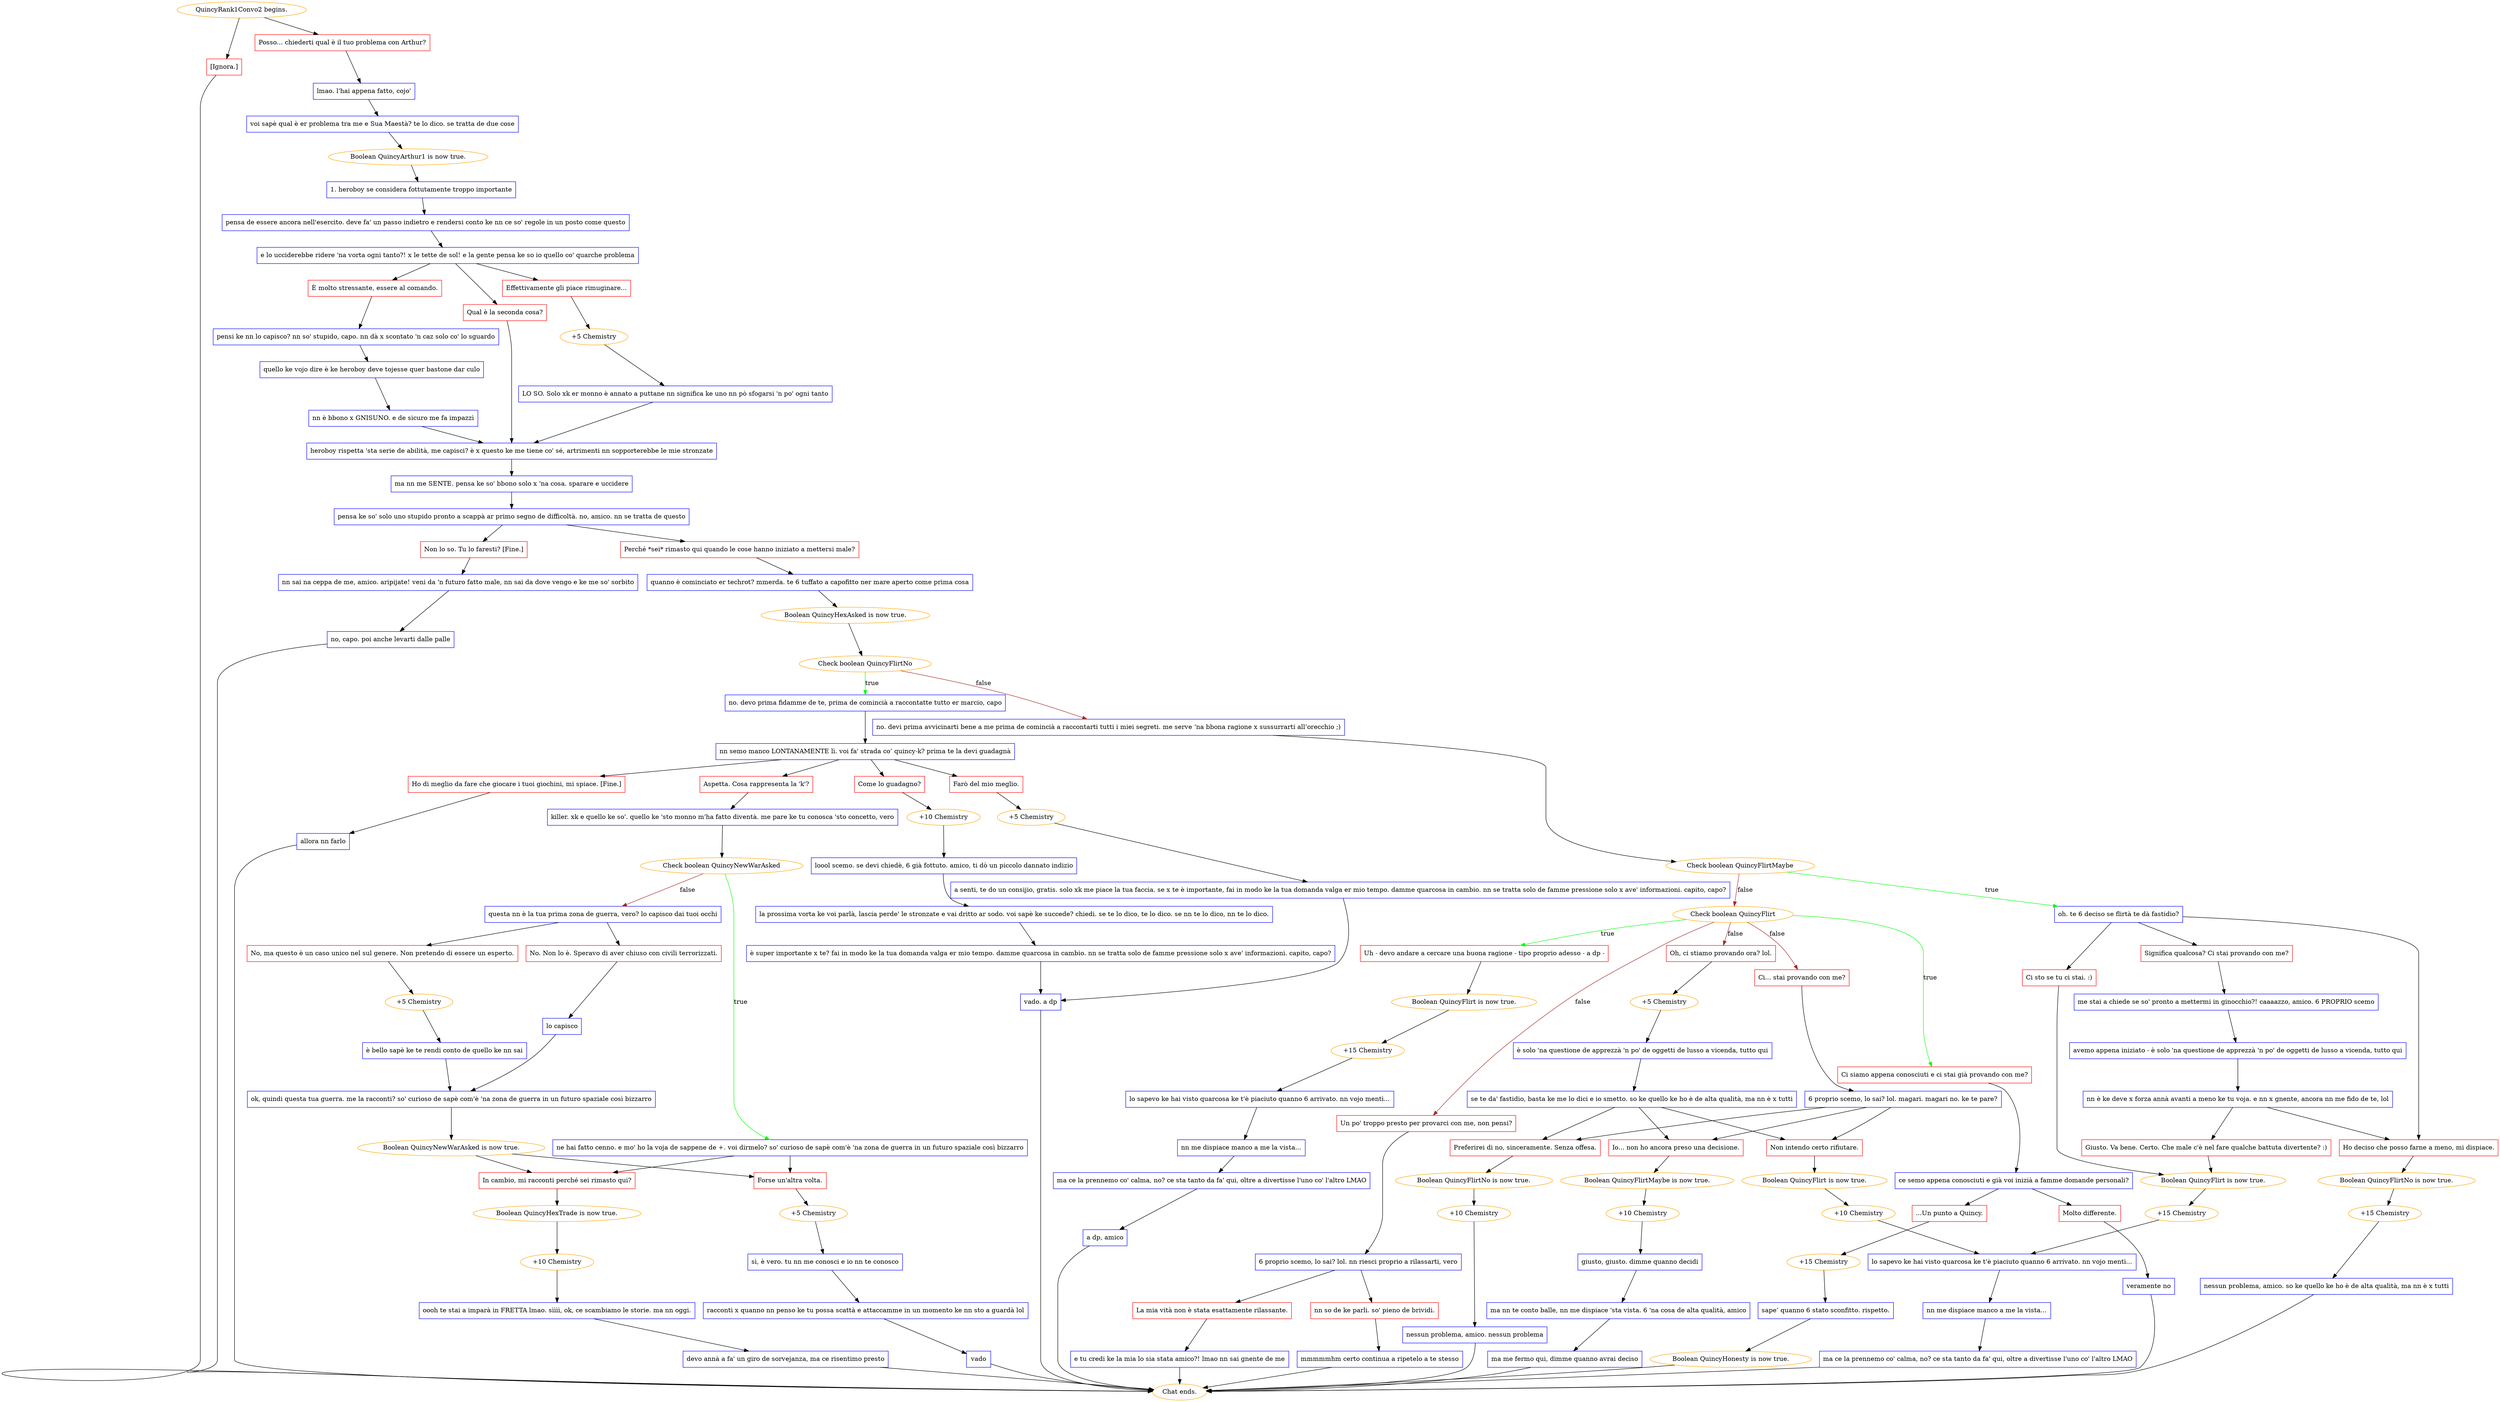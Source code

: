 digraph {
	"QuincyRank1Convo2 begins." [color=orange];
		"QuincyRank1Convo2 begins." -> j2288179170;
		"QuincyRank1Convo2 begins." -> j4060732423;
	j2288179170 [label="Posso... chiederti qual è il tuo problema con Arthur?",shape=box,color=red];
		j2288179170 -> j2031412795;
	j4060732423 [label="[Ignora.]",shape=box,color=red];
		j4060732423 -> "Chat ends.";
	j2031412795 [label="lmao. l'hai appena fatto, cojo'",shape=box,color=blue];
		j2031412795 -> j960713606;
	"Chat ends." [color=orange];
	j960713606 [label="voi sapè qual è er problema tra me e Sua Maestà? te lo dico. se tratta de due cose",shape=box,color=blue];
		j960713606 -> j2256733356;
	j2256733356 [label="Boolean QuincyArthur1 is now true.",color=orange];
		j2256733356 -> j3633153069;
	j3633153069 [label="1. heroboy se considera fottutamente troppo importante",shape=box,color=blue];
		j3633153069 -> j2723412384;
	j2723412384 [label="pensa de essere ancora nell'esercito. deve fa' un passo indietro e rendersi conto ke nn ce so' regole in un posto come questo",shape=box,color=blue];
		j2723412384 -> j3049448185;
	j3049448185 [label="e lo ucciderebbe ridere 'na vorta ogni tanto?! x le tette de sol! e la gente pensa ke so io quello co' quarche problema",shape=box,color=blue];
		j3049448185 -> j1834212824;
		j3049448185 -> j2688289499;
		j3049448185 -> j4212912686;
	j1834212824 [label="È molto stressante, essere al comando.",shape=box,color=red];
		j1834212824 -> j3527420750;
	j2688289499 [label="Effettivamente gli piace rimuginare...",shape=box,color=red];
		j2688289499 -> j2560024919;
	j4212912686 [label="Qual è la seconda cosa?",shape=box,color=red];
		j4212912686 -> j817822632;
	j3527420750 [label="pensi ke nn lo capisco? nn so' stupido, capo. nn dà x scontato 'n caz solo co' lo sguardo",shape=box,color=blue];
		j3527420750 -> j1150651481;
	j2560024919 [label="+5 Chemistry",color=orange];
		j2560024919 -> j526878215;
	j817822632 [label="heroboy rispetta 'sta serie de abilità, me capisci? è x questo ke me tiene co' sé, artrimenti nn sopporterebbe le mie stronzate",shape=box,color=blue];
		j817822632 -> j2396930842;
	j1150651481 [label="quello ke vojo dire è ke heroboy deve tojesse quer bastone dar culo",shape=box,color=blue];
		j1150651481 -> j3788070434;
	j526878215 [label="LO SO. Solo xk er monno è annato a puttane nn significa ke uno nn pò sfogarsi 'n po' ogni tanto",shape=box,color=blue];
		j526878215 -> j817822632;
	j2396930842 [label="ma nn me SENTE. pensa ke so' bbono solo x 'na cosa. sparare e uccidere",shape=box,color=blue];
		j2396930842 -> j1339587252;
	j3788070434 [label="nn è bbono x GNISUNO. e de sicuro me fa impazzì",shape=box,color=blue];
		j3788070434 -> j817822632;
	j1339587252 [label="pensa ke so' solo uno stupido pronto a scappà ar primo segno de difficoltà. no, amico. nn se tratta de questo",shape=box,color=blue];
		j1339587252 -> j2498792102;
		j1339587252 -> j425451699;
	j2498792102 [label="Perché *sei* rimasto qui quando le cose hanno iniziato a mettersi male?",shape=box,color=red];
		j2498792102 -> j1992561313;
	j425451699 [label="Non lo so. Tu lo faresti? [Fine.]",shape=box,color=red];
		j425451699 -> j1084697751;
	j1992561313 [label="quanno è cominciato er techrot? mmerda. te 6 tuffato a capofitto ner mare aperto come prima cosa",shape=box,color=blue];
		j1992561313 -> j1401596010;
	j1084697751 [label="nn sai na ceppa de me, amico. aripijate! veni da 'n futuro fatto male, nn sai da dove vengo e ke me so' sorbito",shape=box,color=blue];
		j1084697751 -> j3448843531;
	j1401596010 [label="Boolean QuincyHexAsked is now true.",color=orange];
		j1401596010 -> j2047830210;
	j3448843531 [label="no, capo. poi anche levarti dalle palle",shape=box,color=blue];
		j3448843531 -> "Chat ends.";
	j2047830210 [label="Check boolean QuincyFlirtNo",color=orange];
		j2047830210 -> j4121440418 [label=true,color=green];
		j2047830210 -> j494648173 [label=false,color=brown];
	j4121440418 [label="no. devo prima fidamme de te, prima de comincià a raccontatte tutto er marcio, capo",shape=box,color=blue];
		j4121440418 -> j3603715839;
	j494648173 [label="no. devi prima avvicinarti bene a me prima de comincià a raccontarti tutti i miei segreti. me serve ‘na bbona ragione x sussurrarti all’orecchio ;)",shape=box,color=blue];
		j494648173 -> j312864714;
	j3603715839 [label="nn semo manco LONTANAMENTE lì. voi fa' strada co’ quincy-k? prima te la devi guadagnà",shape=box,color=blue];
		j3603715839 -> j2887960979;
		j3603715839 -> j681779324;
		j3603715839 -> j1847938151;
		j3603715839 -> j3174683401;
	j312864714 [label="Check boolean QuincyFlirtMaybe",color=orange];
		j312864714 -> j1151417261 [label=true,color=green];
		j312864714 -> j1749849566 [label=false,color=brown];
	j2887960979 [label="Farò del mio meglio.",shape=box,color=red];
		j2887960979 -> j1470236349;
	j681779324 [label="Come lo guadagno?",shape=box,color=red];
		j681779324 -> j1749407977;
	j1847938151 [label="Aspetta. Cosa rappresenta la 'k'?",shape=box,color=red];
		j1847938151 -> j1720434093;
	j3174683401 [label="Ho di meglio da fare che giocare i tuoi giochini, mi spiace. [Fine.]",shape=box,color=red];
		j3174683401 -> j1446771521;
	j1151417261 [label="oh. te 6 deciso se flirtà te dà fastidio?",shape=box,color=blue];
		j1151417261 -> j3794764398;
		j1151417261 -> j1552649249;
		j1151417261 -> j3820781564;
	j1749849566 [label="Check boolean QuincyFlirt",color=orange];
		j1749849566 -> j3184405517 [label=true,color=green];
		j1749849566 -> j421772363 [label=true,color=green];
		j1749849566 -> j2605097343 [label=false,color=brown];
		j1749849566 -> j2677253341 [label=false,color=brown];
		j1749849566 -> j3254521371 [label=false,color=brown];
	j1470236349 [label="+5 Chemistry",color=orange];
		j1470236349 -> j596359;
	j1749407977 [label="+10 Chemistry",color=orange];
		j1749407977 -> j503573587;
	j1720434093 [label="killer. xk e quello ke so'. quello ke 'sto monno m'ha fatto diventà. me pare ke tu conosca 'sto concetto, vero",shape=box,color=blue];
		j1720434093 -> j1301339131;
	j1446771521 [label="allora nn farlo",shape=box,color=blue];
		j1446771521 -> "Chat ends.";
	j3794764398 [label="Significa qualcosa? Ci stai provando con me?",shape=box,color=red];
		j3794764398 -> j1115652549;
	j1552649249 [label="Ci sto se tu ci stai. :)",shape=box,color=red];
		j1552649249 -> j4153726430;
	j3820781564 [label="Ho deciso che posso farne a meno, mi dispiace.",shape=box,color=red];
		j3820781564 -> j2570782107;
	j3184405517 [label="Uh - devo andare a cercare una buona ragione - tipo proprio adesso - a dp -",shape=box,color=red];
		j3184405517 -> j3408571638;
	j421772363 [label="Ci siamo appena conosciuti e ci stai già provando con me?",shape=box,color=red];
		j421772363 -> j3185864858;
	j2605097343 [label="Un po' troppo presto per provarci con me, non pensi?",shape=box,color=red];
		j2605097343 -> j2533309664;
	j2677253341 [label="Ci... stai provando con me?",shape=box,color=red];
		j2677253341 -> j3320399154;
	j3254521371 [label="Oh, ci stiamo provando ora? lol.",shape=box,color=red];
		j3254521371 -> j3209458842;
	j596359 [label="a senti, te do un consijio, gratis. solo xk me piace la tua faccia. se x te è importante, fai in modo ke la tua domanda valga er mio tempo. damme quarcosa in cambio. nn se tratta solo de famme pressione solo x ave' informazioni. capito, capo?",shape=box,color=blue];
		j596359 -> j1759698606;
	j503573587 [label="loool scemo. se devi chiedè, 6 già fottuto. amico, ti dò un piccolo dannato indizio",shape=box,color=blue];
		j503573587 -> j3157081917;
	j1301339131 [label="Check boolean QuincyNewWarAsked",color=orange];
		j1301339131 -> j967823593 [label=true,color=green];
		j1301339131 -> j3054724238 [label=false,color=brown];
	j1115652549 [label="me stai a chiede se so' pronto a mettermi in ginocchio?! caaaazzo, amico. 6 PROPRIO scemo",shape=box,color=blue];
		j1115652549 -> j888736645;
	j4153726430 [label="Boolean QuincyFlirt is now true.",color=orange];
		j4153726430 -> j684265087;
	j2570782107 [label="Boolean QuincyFlirtNo is now true.",color=orange];
		j2570782107 -> j3537229392;
	j3408571638 [label="Boolean QuincyFlirt is now true.",color=orange];
		j3408571638 -> j402749144;
	j3185864858 [label="ce semo appena conosciuti e già voi inizià a famme domande personali?",shape=box,color=blue];
		j3185864858 -> j234248633;
		j3185864858 -> j1696226454;
	j2533309664 [label="6 proprio scemo, lo sai? lol. nn riesci proprio a rilassarti, vero",shape=box,color=blue];
		j2533309664 -> j542707518;
		j2533309664 -> j1533111423;
	j3320399154 [label="6 proprio scemo, lo sai? lol. magari. magari no. ke te pare?",shape=box,color=blue];
		j3320399154 -> j3506431981;
		j3320399154 -> j1050876962;
		j3320399154 -> j897983898;
	j3209458842 [label="+5 Chemistry",color=orange];
		j3209458842 -> j3186569251;
	j1759698606 [label="vado. a dp",shape=box,color=blue];
		j1759698606 -> "Chat ends.";
	j3157081917 [label="la prossima vorta ke voi parlà, lascia perde' le stronzate e vai dritto ar sodo. voi sapè ke succede? chiedi. se te lo dico, te lo dico. se nn te lo dico, nn te lo dico.",shape=box,color=blue];
		j3157081917 -> j1995714773;
	j967823593 [label="ne hai fatto cenno. e mo' ho la voja de sappene de +. voi dirmelo? so' curioso de sapè com'è 'na zona de guerra in un futuro spaziale così bizzarro",shape=box,color=blue];
		j967823593 -> j1963451982;
		j967823593 -> j4195233657;
	j3054724238 [label="questa nn è la tua prima zona de guerra, vero? lo capisco dai tuoi occhi",shape=box,color=blue];
		j3054724238 -> j300831699;
		j3054724238 -> j3212865034;
	j888736645 [label="avemo appena iniziato - è solo 'na questione de apprezzà 'n po' de oggetti de lusso a vicenda, tutto qui",shape=box,color=blue];
		j888736645 -> j1937319054;
	j684265087 [label="+15 Chemistry",color=orange];
		j684265087 -> j777257654;
	j3537229392 [label="+15 Chemistry",color=orange];
		j3537229392 -> j3492384735;
	j402749144 [label="+15 Chemistry",color=orange];
		j402749144 -> j2770111232;
	j234248633 [label="...Un punto a Quincy.",shape=box,color=red];
		j234248633 -> j1463750876;
	j1696226454 [label="Molto differente.",shape=box,color=red];
		j1696226454 -> j3623163479;
	j542707518 [label="La mia vità non è stata esattamente rilassante.",shape=box,color=red];
		j542707518 -> j743113660;
	j1533111423 [label="nn so de ke parli. so' pieno de brividi.",shape=box,color=red];
		j1533111423 -> j496226019;
	j3506431981 [label="Non intendo certo rifiutare.",shape=box,color=red];
		j3506431981 -> j3927452326;
	j1050876962 [label="Io... non ho ancora preso una decisione.",shape=box,color=red];
		j1050876962 -> j2410489040;
	j897983898 [label="Preferirei di no, sinceramente. Senza offesa.",shape=box,color=red];
		j897983898 -> j1563471638;
	j3186569251 [label="è solo 'na questione de apprezzà 'n po' de oggetti de lusso a vicenda, tutto qui",shape=box,color=blue];
		j3186569251 -> j1413597614;
	j1995714773 [label="è super importante x te? fai in modo ke la tua domanda valga er mio tempo. damme quarcosa in cambio. nn se tratta solo de famme pressione solo x ave' informazioni. capito, capo?",shape=box,color=blue];
		j1995714773 -> j1759698606;
	j1963451982 [label="In cambio, mi racconti perché sei rimasto qui?",shape=box,color=red];
		j1963451982 -> j57541909;
	j4195233657 [label="Forse un'altra volta.",shape=box,color=red];
		j4195233657 -> j1494311522;
	j300831699 [label="No. Non lo è. Speravo di aver chiuso con civili terrorizzati.",shape=box,color=red];
		j300831699 -> j3187965050;
	j3212865034 [label="No, ma questo è un caso unico nel sul genere. Non pretendo di essere un esperto.",shape=box,color=red];
		j3212865034 -> j904808496;
	j1937319054 [label="nn è ke deve x forza annà avanti a meno ke tu voja. e nn x gnente, ancora nn me fido de te, lol",shape=box,color=blue];
		j1937319054 -> j1739327401;
		j1937319054 -> j3820781564;
	j777257654 [label="lo sapevo ke hai visto quarcosa ke t'è piaciuto quanno 6 arrivato. nn vojo mentì...",shape=box,color=blue];
		j777257654 -> j3477985048;
	j3492384735 [label="nessun problema, amico. so ke quello ke ho è de alta qualità, ma nn è x tutti",shape=box,color=blue];
		j3492384735 -> "Chat ends.";
	j2770111232 [label="lo sapevo ke hai visto quarcosa ke t'è piaciuto quanno 6 arrivato. nn vojo mentì...",shape=box,color=blue];
		j2770111232 -> j1899212392;
	j1463750876 [label="+15 Chemistry",color=orange];
		j1463750876 -> j3532288837;
	j3623163479 [label="veramente no",shape=box,color=blue];
		j3623163479 -> "Chat ends.";
	j743113660 [label="e tu credi ke la mia lo sia stata amico?! lmao nn sai gnente de me",shape=box,color=blue];
		j743113660 -> "Chat ends.";
	j496226019 [label="mmmmmhm certo continua a ripetelo a te stesso",shape=box,color=blue];
		j496226019 -> "Chat ends.";
	j3927452326 [label="Boolean QuincyFlirt is now true.",color=orange];
		j3927452326 -> j4051885961;
	j2410489040 [label="Boolean QuincyFlirtMaybe is now true.",color=orange];
		j2410489040 -> j2831336194;
	j1563471638 [label="Boolean QuincyFlirtNo is now true.",color=orange];
		j1563471638 -> j3650149878;
	j1413597614 [label="se te da' fastidio, basta ke me lo dici e io smetto. so ke quello ke ho è de alta qualità, ma nn è x tutti",shape=box,color=blue];
		j1413597614 -> j3506431981;
		j1413597614 -> j1050876962;
		j1413597614 -> j897983898;
	j57541909 [label="Boolean QuincyHexTrade is now true.",color=orange];
		j57541909 -> j1929143275;
	j1494311522 [label="+5 Chemistry",color=orange];
		j1494311522 -> j218313339;
	j3187965050 [label="lo capisco",shape=box,color=blue];
		j3187965050 -> j2110983001;
	j904808496 [label="+5 Chemistry",color=orange];
		j904808496 -> j3759831468;
	j1739327401 [label="Giusto. Va bene. Certo. Che male c'è nel fare qualche battuta divertente? :)",shape=box,color=red];
		j1739327401 -> j4153726430;
	j3477985048 [label="nn me dispiace manco a me la vista...",shape=box,color=blue];
		j3477985048 -> j3495956509;
	j1899212392 [label="nn me dispiace manco a me la vista...",shape=box,color=blue];
		j1899212392 -> j2321180103;
	j3532288837 [label="sape’ quanno 6 stato sconfitto. rispetto.",shape=box,color=blue];
		j3532288837 -> j4153838995;
	j4051885961 [label="+10 Chemistry",color=orange];
		j4051885961 -> j777257654;
	j2831336194 [label="+10 Chemistry",color=orange];
		j2831336194 -> j834513503;
	j3650149878 [label="+10 Chemistry",color=orange];
		j3650149878 -> j3798095644;
	j1929143275 [label="+10 Chemistry",color=orange];
		j1929143275 -> j3803336213;
	j218313339 [label="sì, è vero. tu nn me conosci e io nn te conosco",shape=box,color=blue];
		j218313339 -> j3836317992;
	j2110983001 [label="ok, quindi questa tua guerra. me la racconti? so' curioso de sapè com'è 'na zona de guerra in un futuro spaziale così bizzarro",shape=box,color=blue];
		j2110983001 -> j661393063;
	j3759831468 [label="è bello sapè ke te rendi conto de quello ke nn sai",shape=box,color=blue];
		j3759831468 -> j2110983001;
	j3495956509 [label="ma ce la prennemo co' calma, no? ce sta tanto da fa' qui, oltre a divertisse l'uno co' l'altro LMAO",shape=box,color=blue];
		j3495956509 -> "Chat ends.";
	j2321180103 [label="ma ce la prennemo co' calma, no? ce sta tanto da fa' qui, oltre a divertisse l'uno co' l'altro LMAO",shape=box,color=blue];
		j2321180103 -> j3817661359;
	j4153838995 [label="Boolean QuincyHonesty is now true.",color=orange];
		j4153838995 -> "Chat ends.";
	j834513503 [label="giusto, giusto. dimme quanno decidi",shape=box,color=blue];
		j834513503 -> j3347165555;
	j3798095644 [label="nessun problema, amico. nessun problema",shape=box,color=blue];
		j3798095644 -> "Chat ends.";
	j3803336213 [label="oooh te stai a imparà in FRETTA lmao. sìììì, ok, ce scambiamo le storie. ma nn oggi.",shape=box,color=blue];
		j3803336213 -> j1514993505;
	j3836317992 [label="racconti x quanno nn penso ke tu possa scattà e attaccamme in un momento ke nn sto a guardà lol",shape=box,color=blue];
		j3836317992 -> j2220964930;
	j661393063 [label="Boolean QuincyNewWarAsked is now true.",color=orange];
		j661393063 -> j1963451982;
		j661393063 -> j4195233657;
	j3817661359 [label="a dp, amico",shape=box,color=blue];
		j3817661359 -> "Chat ends.";
	j3347165555 [label="ma nn te conto balle, nn me dispiace 'sta vista. 6 'na cosa de alta qualità, amico",shape=box,color=blue];
		j3347165555 -> j2484512440;
	j1514993505 [label="devo annà a fa' un giro de sorvejanza, ma ce risentimo presto",shape=box,color=blue];
		j1514993505 -> "Chat ends.";
	j2220964930 [label="vado",shape=box,color=blue];
		j2220964930 -> "Chat ends.";
	j2484512440 [label="ma me fermo qui, dimme quanno avrai deciso",shape=box,color=blue];
		j2484512440 -> "Chat ends.";
}